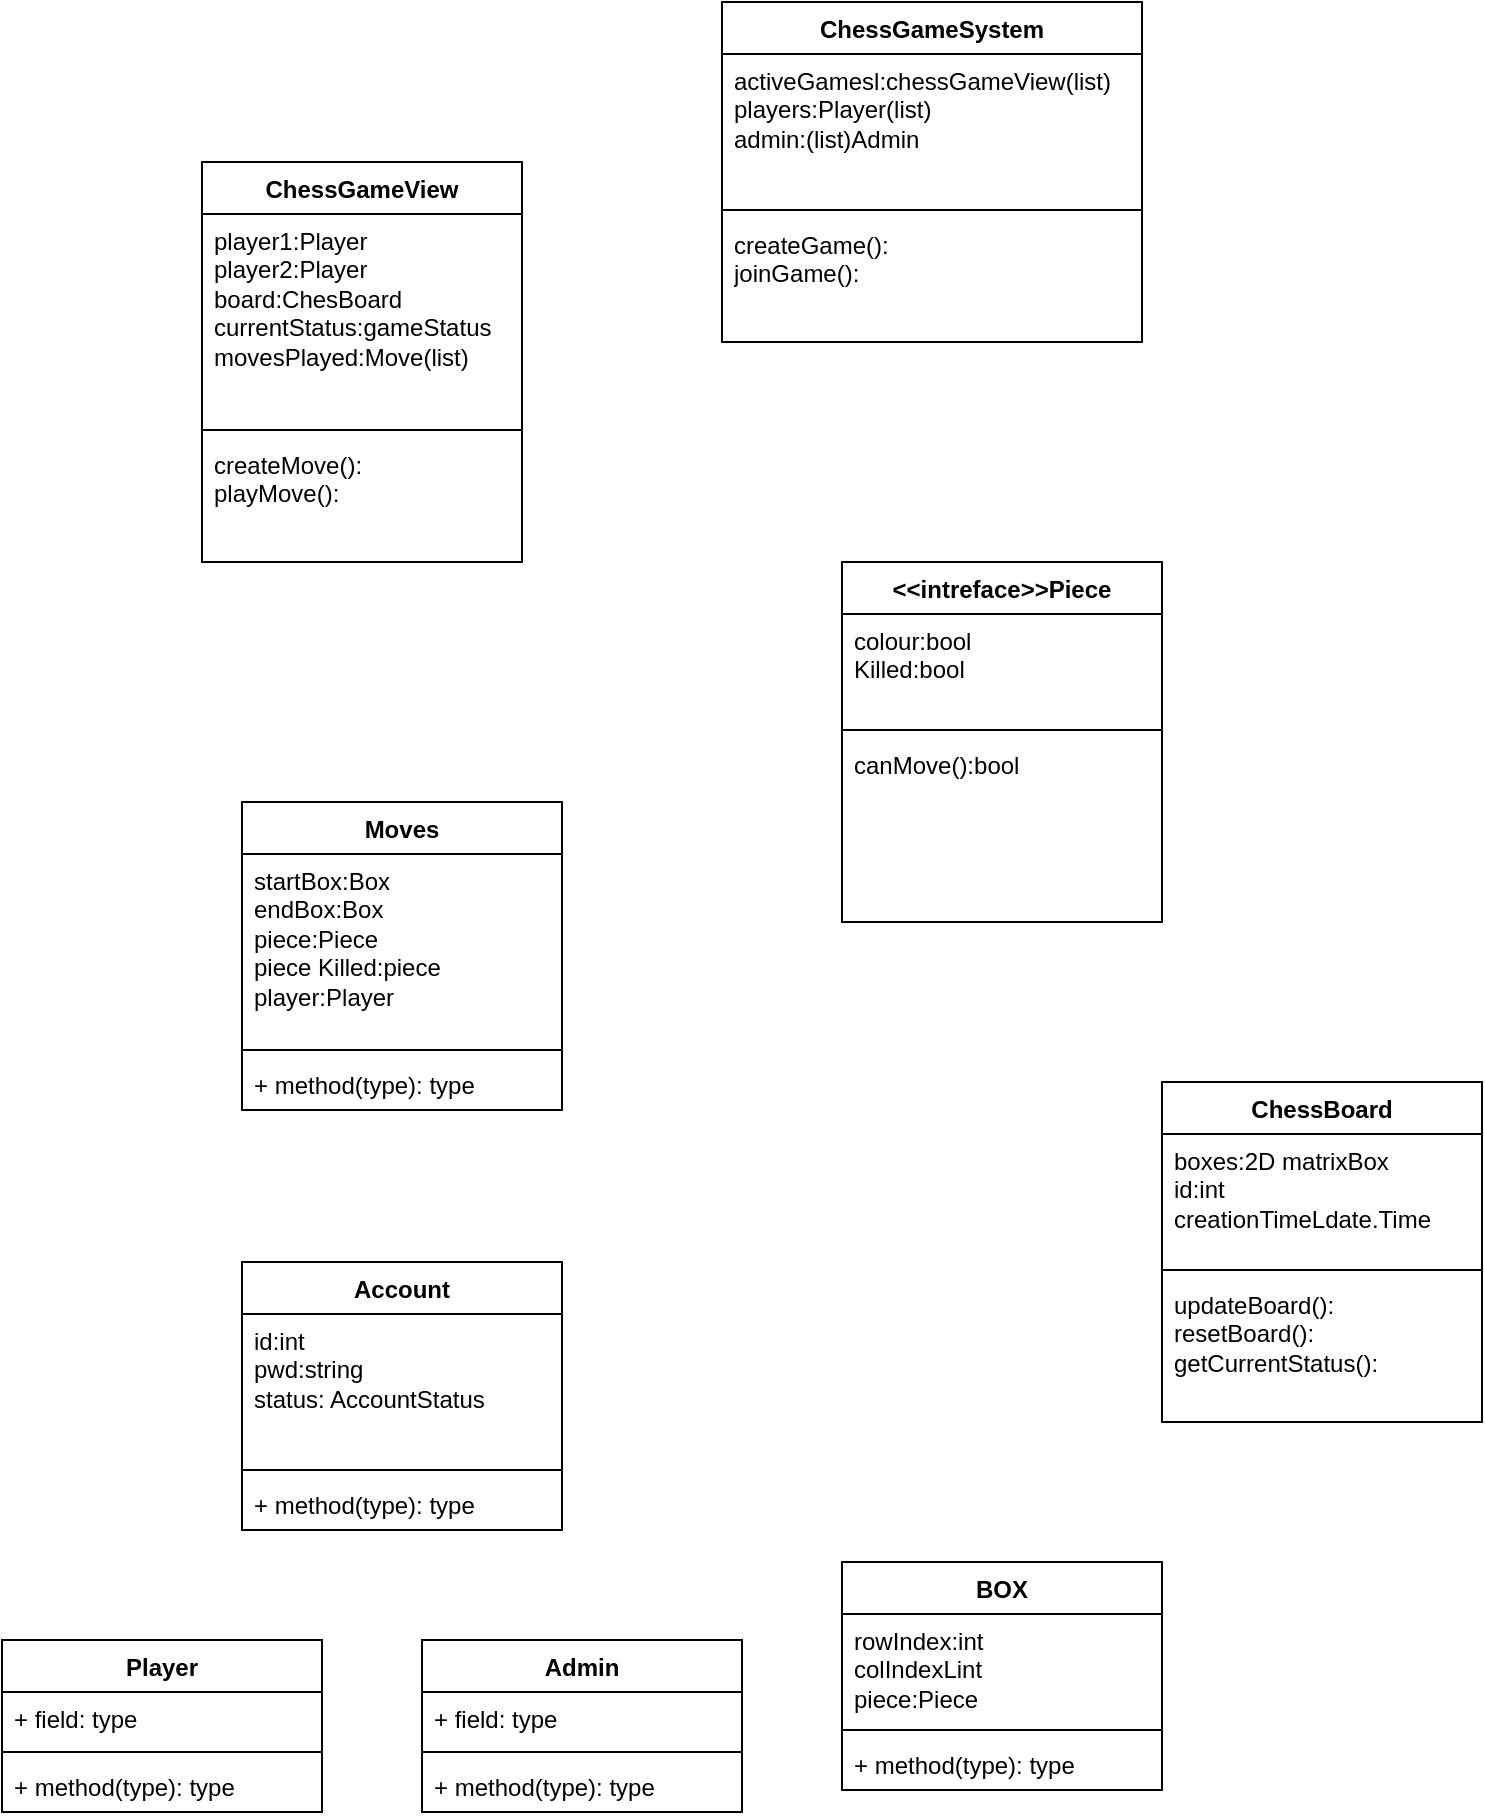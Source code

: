 <mxfile version="26.0.10">
  <diagram name="Page-1" id="ypCs05crEGFQKr5PKMN7">
    <mxGraphModel dx="1363" dy="1721" grid="1" gridSize="10" guides="1" tooltips="1" connect="1" arrows="1" fold="1" page="1" pageScale="1" pageWidth="850" pageHeight="1100" math="0" shadow="0">
      <root>
        <mxCell id="0" />
        <mxCell id="1" parent="0" />
        <mxCell id="SyMgTRrCCVBIhIJBVhTx-1" value="BOX" style="swimlane;fontStyle=1;align=center;verticalAlign=top;childLayout=stackLayout;horizontal=1;startSize=26;horizontalStack=0;resizeParent=1;resizeParentMax=0;resizeLast=0;collapsible=1;marginBottom=0;whiteSpace=wrap;html=1;" vertex="1" parent="1">
          <mxGeometry x="100" y="340" width="160" height="114" as="geometry" />
        </mxCell>
        <mxCell id="SyMgTRrCCVBIhIJBVhTx-2" value="rowIndex:int&lt;div&gt;colIndexLint&lt;/div&gt;&lt;div&gt;piece:Piece&lt;/div&gt;" style="text;strokeColor=none;fillColor=none;align=left;verticalAlign=top;spacingLeft=4;spacingRight=4;overflow=hidden;rotatable=0;points=[[0,0.5],[1,0.5]];portConstraint=eastwest;whiteSpace=wrap;html=1;" vertex="1" parent="SyMgTRrCCVBIhIJBVhTx-1">
          <mxGeometry y="26" width="160" height="54" as="geometry" />
        </mxCell>
        <mxCell id="SyMgTRrCCVBIhIJBVhTx-3" value="" style="line;strokeWidth=1;fillColor=none;align=left;verticalAlign=middle;spacingTop=-1;spacingLeft=3;spacingRight=3;rotatable=0;labelPosition=right;points=[];portConstraint=eastwest;strokeColor=inherit;" vertex="1" parent="SyMgTRrCCVBIhIJBVhTx-1">
          <mxGeometry y="80" width="160" height="8" as="geometry" />
        </mxCell>
        <mxCell id="SyMgTRrCCVBIhIJBVhTx-4" value="+ method(type): type" style="text;strokeColor=none;fillColor=none;align=left;verticalAlign=top;spacingLeft=4;spacingRight=4;overflow=hidden;rotatable=0;points=[[0,0.5],[1,0.5]];portConstraint=eastwest;whiteSpace=wrap;html=1;" vertex="1" parent="SyMgTRrCCVBIhIJBVhTx-1">
          <mxGeometry y="88" width="160" height="26" as="geometry" />
        </mxCell>
        <mxCell id="SyMgTRrCCVBIhIJBVhTx-5" value="&amp;lt;&amp;lt;intreface&amp;gt;&amp;gt;Piece" style="swimlane;fontStyle=1;align=center;verticalAlign=top;childLayout=stackLayout;horizontal=1;startSize=26;horizontalStack=0;resizeParent=1;resizeParentMax=0;resizeLast=0;collapsible=1;marginBottom=0;whiteSpace=wrap;html=1;" vertex="1" parent="1">
          <mxGeometry x="100" y="-160" width="160" height="180" as="geometry" />
        </mxCell>
        <mxCell id="SyMgTRrCCVBIhIJBVhTx-6" value="colour:bool&lt;div&gt;Killed:bool&lt;/div&gt;&lt;div&gt;&lt;br&gt;&lt;/div&gt;" style="text;strokeColor=none;fillColor=none;align=left;verticalAlign=top;spacingLeft=4;spacingRight=4;overflow=hidden;rotatable=0;points=[[0,0.5],[1,0.5]];portConstraint=eastwest;whiteSpace=wrap;html=1;" vertex="1" parent="SyMgTRrCCVBIhIJBVhTx-5">
          <mxGeometry y="26" width="160" height="54" as="geometry" />
        </mxCell>
        <mxCell id="SyMgTRrCCVBIhIJBVhTx-7" value="" style="line;strokeWidth=1;fillColor=none;align=left;verticalAlign=middle;spacingTop=-1;spacingLeft=3;spacingRight=3;rotatable=0;labelPosition=right;points=[];portConstraint=eastwest;strokeColor=inherit;" vertex="1" parent="SyMgTRrCCVBIhIJBVhTx-5">
          <mxGeometry y="80" width="160" height="8" as="geometry" />
        </mxCell>
        <mxCell id="SyMgTRrCCVBIhIJBVhTx-8" value="canMove():bool&lt;div&gt;&lt;br&gt;&lt;/div&gt;" style="text;strokeColor=none;fillColor=none;align=left;verticalAlign=top;spacingLeft=4;spacingRight=4;overflow=hidden;rotatable=0;points=[[0,0.5],[1,0.5]];portConstraint=eastwest;whiteSpace=wrap;html=1;" vertex="1" parent="SyMgTRrCCVBIhIJBVhTx-5">
          <mxGeometry y="88" width="160" height="92" as="geometry" />
        </mxCell>
        <mxCell id="SyMgTRrCCVBIhIJBVhTx-9" value="ChessBoard" style="swimlane;fontStyle=1;align=center;verticalAlign=top;childLayout=stackLayout;horizontal=1;startSize=26;horizontalStack=0;resizeParent=1;resizeParentMax=0;resizeLast=0;collapsible=1;marginBottom=0;whiteSpace=wrap;html=1;" vertex="1" parent="1">
          <mxGeometry x="260" y="100" width="160" height="170" as="geometry" />
        </mxCell>
        <mxCell id="SyMgTRrCCVBIhIJBVhTx-10" value="boxes:2D matrixBox&lt;div&gt;id:int&lt;/div&gt;&lt;div&gt;creationTimeLdate.Time&lt;/div&gt;" style="text;strokeColor=none;fillColor=none;align=left;verticalAlign=top;spacingLeft=4;spacingRight=4;overflow=hidden;rotatable=0;points=[[0,0.5],[1,0.5]];portConstraint=eastwest;whiteSpace=wrap;html=1;" vertex="1" parent="SyMgTRrCCVBIhIJBVhTx-9">
          <mxGeometry y="26" width="160" height="64" as="geometry" />
        </mxCell>
        <mxCell id="SyMgTRrCCVBIhIJBVhTx-11" value="" style="line;strokeWidth=1;fillColor=none;align=left;verticalAlign=middle;spacingTop=-1;spacingLeft=3;spacingRight=3;rotatable=0;labelPosition=right;points=[];portConstraint=eastwest;strokeColor=inherit;" vertex="1" parent="SyMgTRrCCVBIhIJBVhTx-9">
          <mxGeometry y="90" width="160" height="8" as="geometry" />
        </mxCell>
        <mxCell id="SyMgTRrCCVBIhIJBVhTx-12" value="updateBoard():&lt;div&gt;resetBoard():&lt;/div&gt;&lt;div&gt;getCurrentStatus():&lt;/div&gt;" style="text;strokeColor=none;fillColor=none;align=left;verticalAlign=top;spacingLeft=4;spacingRight=4;overflow=hidden;rotatable=0;points=[[0,0.5],[1,0.5]];portConstraint=eastwest;whiteSpace=wrap;html=1;" vertex="1" parent="SyMgTRrCCVBIhIJBVhTx-9">
          <mxGeometry y="98" width="160" height="72" as="geometry" />
        </mxCell>
        <mxCell id="SyMgTRrCCVBIhIJBVhTx-13" value="Moves" style="swimlane;fontStyle=1;align=center;verticalAlign=top;childLayout=stackLayout;horizontal=1;startSize=26;horizontalStack=0;resizeParent=1;resizeParentMax=0;resizeLast=0;collapsible=1;marginBottom=0;whiteSpace=wrap;html=1;" vertex="1" parent="1">
          <mxGeometry x="-200" y="-40" width="160" height="154" as="geometry" />
        </mxCell>
        <mxCell id="SyMgTRrCCVBIhIJBVhTx-14" value="startBox:Box&lt;div&gt;endBox:Box&amp;nbsp;&lt;/div&gt;&lt;div&gt;piece:Piece&lt;/div&gt;&lt;div&gt;piece Killed:piece&lt;/div&gt;&lt;div&gt;player:Player&lt;/div&gt;" style="text;strokeColor=none;fillColor=none;align=left;verticalAlign=top;spacingLeft=4;spacingRight=4;overflow=hidden;rotatable=0;points=[[0,0.5],[1,0.5]];portConstraint=eastwest;whiteSpace=wrap;html=1;" vertex="1" parent="SyMgTRrCCVBIhIJBVhTx-13">
          <mxGeometry y="26" width="160" height="94" as="geometry" />
        </mxCell>
        <mxCell id="SyMgTRrCCVBIhIJBVhTx-15" value="" style="line;strokeWidth=1;fillColor=none;align=left;verticalAlign=middle;spacingTop=-1;spacingLeft=3;spacingRight=3;rotatable=0;labelPosition=right;points=[];portConstraint=eastwest;strokeColor=inherit;" vertex="1" parent="SyMgTRrCCVBIhIJBVhTx-13">
          <mxGeometry y="120" width="160" height="8" as="geometry" />
        </mxCell>
        <mxCell id="SyMgTRrCCVBIhIJBVhTx-16" value="+ method(type): type" style="text;strokeColor=none;fillColor=none;align=left;verticalAlign=top;spacingLeft=4;spacingRight=4;overflow=hidden;rotatable=0;points=[[0,0.5],[1,0.5]];portConstraint=eastwest;whiteSpace=wrap;html=1;" vertex="1" parent="SyMgTRrCCVBIhIJBVhTx-13">
          <mxGeometry y="128" width="160" height="26" as="geometry" />
        </mxCell>
        <mxCell id="SyMgTRrCCVBIhIJBVhTx-17" value="Account" style="swimlane;fontStyle=1;align=center;verticalAlign=top;childLayout=stackLayout;horizontal=1;startSize=26;horizontalStack=0;resizeParent=1;resizeParentMax=0;resizeLast=0;collapsible=1;marginBottom=0;whiteSpace=wrap;html=1;" vertex="1" parent="1">
          <mxGeometry x="-200" y="190" width="160" height="134" as="geometry" />
        </mxCell>
        <mxCell id="SyMgTRrCCVBIhIJBVhTx-18" value="id:int&lt;div&gt;pwd:string&lt;/div&gt;&lt;div&gt;status: AccountStatus&lt;/div&gt;" style="text;strokeColor=none;fillColor=none;align=left;verticalAlign=top;spacingLeft=4;spacingRight=4;overflow=hidden;rotatable=0;points=[[0,0.5],[1,0.5]];portConstraint=eastwest;whiteSpace=wrap;html=1;" vertex="1" parent="SyMgTRrCCVBIhIJBVhTx-17">
          <mxGeometry y="26" width="160" height="74" as="geometry" />
        </mxCell>
        <mxCell id="SyMgTRrCCVBIhIJBVhTx-19" value="" style="line;strokeWidth=1;fillColor=none;align=left;verticalAlign=middle;spacingTop=-1;spacingLeft=3;spacingRight=3;rotatable=0;labelPosition=right;points=[];portConstraint=eastwest;strokeColor=inherit;" vertex="1" parent="SyMgTRrCCVBIhIJBVhTx-17">
          <mxGeometry y="100" width="160" height="8" as="geometry" />
        </mxCell>
        <mxCell id="SyMgTRrCCVBIhIJBVhTx-20" value="+ method(type): type" style="text;strokeColor=none;fillColor=none;align=left;verticalAlign=top;spacingLeft=4;spacingRight=4;overflow=hidden;rotatable=0;points=[[0,0.5],[1,0.5]];portConstraint=eastwest;whiteSpace=wrap;html=1;" vertex="1" parent="SyMgTRrCCVBIhIJBVhTx-17">
          <mxGeometry y="108" width="160" height="26" as="geometry" />
        </mxCell>
        <mxCell id="SyMgTRrCCVBIhIJBVhTx-21" value="Player" style="swimlane;fontStyle=1;align=center;verticalAlign=top;childLayout=stackLayout;horizontal=1;startSize=26;horizontalStack=0;resizeParent=1;resizeParentMax=0;resizeLast=0;collapsible=1;marginBottom=0;whiteSpace=wrap;html=1;" vertex="1" parent="1">
          <mxGeometry x="-320" y="379" width="160" height="86" as="geometry" />
        </mxCell>
        <mxCell id="SyMgTRrCCVBIhIJBVhTx-22" value="+ field: type" style="text;strokeColor=none;fillColor=none;align=left;verticalAlign=top;spacingLeft=4;spacingRight=4;overflow=hidden;rotatable=0;points=[[0,0.5],[1,0.5]];portConstraint=eastwest;whiteSpace=wrap;html=1;" vertex="1" parent="SyMgTRrCCVBIhIJBVhTx-21">
          <mxGeometry y="26" width="160" height="26" as="geometry" />
        </mxCell>
        <mxCell id="SyMgTRrCCVBIhIJBVhTx-23" value="" style="line;strokeWidth=1;fillColor=none;align=left;verticalAlign=middle;spacingTop=-1;spacingLeft=3;spacingRight=3;rotatable=0;labelPosition=right;points=[];portConstraint=eastwest;strokeColor=inherit;" vertex="1" parent="SyMgTRrCCVBIhIJBVhTx-21">
          <mxGeometry y="52" width="160" height="8" as="geometry" />
        </mxCell>
        <mxCell id="SyMgTRrCCVBIhIJBVhTx-24" value="+ method(type): type" style="text;strokeColor=none;fillColor=none;align=left;verticalAlign=top;spacingLeft=4;spacingRight=4;overflow=hidden;rotatable=0;points=[[0,0.5],[1,0.5]];portConstraint=eastwest;whiteSpace=wrap;html=1;" vertex="1" parent="SyMgTRrCCVBIhIJBVhTx-21">
          <mxGeometry y="60" width="160" height="26" as="geometry" />
        </mxCell>
        <mxCell id="SyMgTRrCCVBIhIJBVhTx-25" value="Admin" style="swimlane;fontStyle=1;align=center;verticalAlign=top;childLayout=stackLayout;horizontal=1;startSize=26;horizontalStack=0;resizeParent=1;resizeParentMax=0;resizeLast=0;collapsible=1;marginBottom=0;whiteSpace=wrap;html=1;" vertex="1" parent="1">
          <mxGeometry x="-110" y="379" width="160" height="86" as="geometry" />
        </mxCell>
        <mxCell id="SyMgTRrCCVBIhIJBVhTx-26" value="+ field: type" style="text;strokeColor=none;fillColor=none;align=left;verticalAlign=top;spacingLeft=4;spacingRight=4;overflow=hidden;rotatable=0;points=[[0,0.5],[1,0.5]];portConstraint=eastwest;whiteSpace=wrap;html=1;" vertex="1" parent="SyMgTRrCCVBIhIJBVhTx-25">
          <mxGeometry y="26" width="160" height="26" as="geometry" />
        </mxCell>
        <mxCell id="SyMgTRrCCVBIhIJBVhTx-27" value="" style="line;strokeWidth=1;fillColor=none;align=left;verticalAlign=middle;spacingTop=-1;spacingLeft=3;spacingRight=3;rotatable=0;labelPosition=right;points=[];portConstraint=eastwest;strokeColor=inherit;" vertex="1" parent="SyMgTRrCCVBIhIJBVhTx-25">
          <mxGeometry y="52" width="160" height="8" as="geometry" />
        </mxCell>
        <mxCell id="SyMgTRrCCVBIhIJBVhTx-28" value="+ method(type): type" style="text;strokeColor=none;fillColor=none;align=left;verticalAlign=top;spacingLeft=4;spacingRight=4;overflow=hidden;rotatable=0;points=[[0,0.5],[1,0.5]];portConstraint=eastwest;whiteSpace=wrap;html=1;" vertex="1" parent="SyMgTRrCCVBIhIJBVhTx-25">
          <mxGeometry y="60" width="160" height="26" as="geometry" />
        </mxCell>
        <mxCell id="SyMgTRrCCVBIhIJBVhTx-29" value="ChessGameView" style="swimlane;fontStyle=1;align=center;verticalAlign=top;childLayout=stackLayout;horizontal=1;startSize=26;horizontalStack=0;resizeParent=1;resizeParentMax=0;resizeLast=0;collapsible=1;marginBottom=0;whiteSpace=wrap;html=1;" vertex="1" parent="1">
          <mxGeometry x="-220" y="-360" width="160" height="200" as="geometry" />
        </mxCell>
        <mxCell id="SyMgTRrCCVBIhIJBVhTx-30" value="player1:Player&lt;div&gt;player2:Player&lt;/div&gt;&lt;div&gt;board:ChesBoard&lt;/div&gt;&lt;div&gt;currentStatus:gameStatus&lt;/div&gt;&lt;div&gt;movesPlayed:Move(list)&lt;/div&gt;" style="text;strokeColor=none;fillColor=none;align=left;verticalAlign=top;spacingLeft=4;spacingRight=4;overflow=hidden;rotatable=0;points=[[0,0.5],[1,0.5]];portConstraint=eastwest;whiteSpace=wrap;html=1;" vertex="1" parent="SyMgTRrCCVBIhIJBVhTx-29">
          <mxGeometry y="26" width="160" height="104" as="geometry" />
        </mxCell>
        <mxCell id="SyMgTRrCCVBIhIJBVhTx-31" value="" style="line;strokeWidth=1;fillColor=none;align=left;verticalAlign=middle;spacingTop=-1;spacingLeft=3;spacingRight=3;rotatable=0;labelPosition=right;points=[];portConstraint=eastwest;strokeColor=inherit;" vertex="1" parent="SyMgTRrCCVBIhIJBVhTx-29">
          <mxGeometry y="130" width="160" height="8" as="geometry" />
        </mxCell>
        <mxCell id="SyMgTRrCCVBIhIJBVhTx-32" value="&lt;div&gt;createMove():&lt;/div&gt;playMove():" style="text;strokeColor=none;fillColor=none;align=left;verticalAlign=top;spacingLeft=4;spacingRight=4;overflow=hidden;rotatable=0;points=[[0,0.5],[1,0.5]];portConstraint=eastwest;whiteSpace=wrap;html=1;" vertex="1" parent="SyMgTRrCCVBIhIJBVhTx-29">
          <mxGeometry y="138" width="160" height="62" as="geometry" />
        </mxCell>
        <mxCell id="SyMgTRrCCVBIhIJBVhTx-33" value="ChessGameSystem" style="swimlane;fontStyle=1;align=center;verticalAlign=top;childLayout=stackLayout;horizontal=1;startSize=26;horizontalStack=0;resizeParent=1;resizeParentMax=0;resizeLast=0;collapsible=1;marginBottom=0;whiteSpace=wrap;html=1;" vertex="1" parent="1">
          <mxGeometry x="40" y="-440" width="210" height="170" as="geometry" />
        </mxCell>
        <mxCell id="SyMgTRrCCVBIhIJBVhTx-34" value="activeGamesl:chessGameView(list)&lt;div&gt;players:Player(list)&lt;/div&gt;&lt;div&gt;admin:(list)Admin&lt;/div&gt;" style="text;strokeColor=none;fillColor=none;align=left;verticalAlign=top;spacingLeft=4;spacingRight=4;overflow=hidden;rotatable=0;points=[[0,0.5],[1,0.5]];portConstraint=eastwest;whiteSpace=wrap;html=1;" vertex="1" parent="SyMgTRrCCVBIhIJBVhTx-33">
          <mxGeometry y="26" width="210" height="74" as="geometry" />
        </mxCell>
        <mxCell id="SyMgTRrCCVBIhIJBVhTx-35" value="" style="line;strokeWidth=1;fillColor=none;align=left;verticalAlign=middle;spacingTop=-1;spacingLeft=3;spacingRight=3;rotatable=0;labelPosition=right;points=[];portConstraint=eastwest;strokeColor=inherit;" vertex="1" parent="SyMgTRrCCVBIhIJBVhTx-33">
          <mxGeometry y="100" width="210" height="8" as="geometry" />
        </mxCell>
        <mxCell id="SyMgTRrCCVBIhIJBVhTx-36" value="createGame():&lt;div&gt;joinGame():&lt;/div&gt;" style="text;strokeColor=none;fillColor=none;align=left;verticalAlign=top;spacingLeft=4;spacingRight=4;overflow=hidden;rotatable=0;points=[[0,0.5],[1,0.5]];portConstraint=eastwest;whiteSpace=wrap;html=1;" vertex="1" parent="SyMgTRrCCVBIhIJBVhTx-33">
          <mxGeometry y="108" width="210" height="62" as="geometry" />
        </mxCell>
      </root>
    </mxGraphModel>
  </diagram>
</mxfile>
